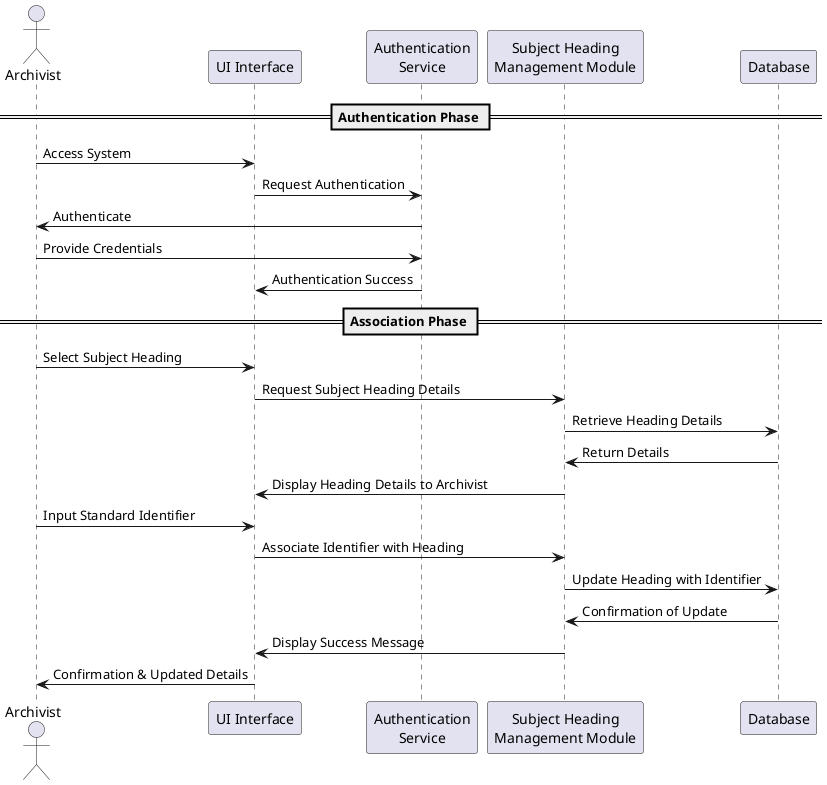 @startuml
actor Archivist as archivist
participant "UI Interface" as ui
participant "Authentication\nService" as auth
participant "Subject Heading\nManagement Module" as subjectModule
participant "Database" as db

== Authentication Phase ==
archivist -> ui : Access System
ui -> auth : Request Authentication
auth -> archivist : Authenticate
archivist -> auth : Provide Credentials
auth -> ui : Authentication Success

== Association Phase ==
archivist -> ui : Select Subject Heading
ui -> subjectModule : Request Subject Heading Details
subjectModule -> db : Retrieve Heading Details
db -> subjectModule : Return Details
subjectModule -> ui : Display Heading Details to Archivist
archivist -> ui : Input Standard Identifier
ui -> subjectModule : Associate Identifier with Heading
subjectModule -> db : Update Heading with Identifier
db -> subjectModule : Confirmation of Update
subjectModule -> ui : Display Success Message
ui -> archivist : Confirmation & Updated Details

@enduml
